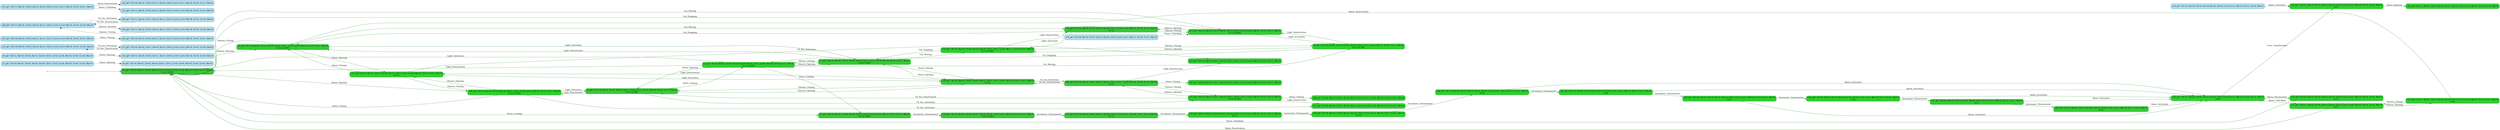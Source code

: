 digraph g {

	rankdir="LR"

	__invisible__[shape="point", color="forestgreen"]
	c0_q4[label="c0_q4 ≝ AC=0, Be=0, CS=0, De=0, Do=0, Gl=0, Li=0, Lo=0, Mv=0, Tr=0, Us=1, Wa=0\nV=13 (CXP)", shape="box", style="rounded, filled", color="forestgreen", fillcolor="limegreen", penwidth=3] // Initial
	c1_q4[label="c1_q4 ≝ AC=0, Be=0, CS=0, De=0, Do=0, Gl=1, Li=0, Lo=0, Mv=0, Tr=0, Us=1, Wa=0\nV=12 (CXP)", shape="box", style="rounded, filled", color="forestgreen", fillcolor="limegreen"]
	c2_q4[label="c2_q4 ≝ AC=0, Be=0, CS=0, De=0, Do=0, Gl=1, Li=1, Lo=0, Mv=0, Tr=0, Us=1, Wa=0\nV=12 (CXP)", shape="box", style="rounded, filled", color="forestgreen", fillcolor="limegreen"]
	c3_q4[label="c3_q4 ≝ AC=0, Be=0, CS=0, De=0, Do=0, Gl=0, Li=1, Lo=0, Mv=0, Tr=0, Us=1, Wa=0\nV=13 (CXP)", shape="box", style="rounded, filled", color="forestgreen", fillcolor="limegreen"]
	c4_q0[label="c4_q0 ≝ AC=0, Be=0, CS=0, De=0, Do=0, Gl=0, Li=1, Lo=0, Mv=1, Tr=0, Us=1, Wa=0\nV=13 (CXP)", shape="box", style="rounded, filled", color="forestgreen", fillcolor="limegreen"]
	c18_q0[label="c18_q0 ≝ AC=0, Be=0, CS=0, De=0, Do=0, Gl=1, Li=1, Lo=0, Mv=1, Tr=0, Us=1, Wa=0\nV=12 (CXP)", shape="box", style="rounded, filled", color="forestgreen", fillcolor="limegreen"]
	c34_q0[label="c34_q0 ≝ AC=0, Be=0, CS=0, De=0, Do=0, Gl=1, Li=0, Lo=0, Mv=1, Tr=0, Us=1, Wa=0\nV=12", shape="box", style="rounded, filled", color="forestgreen", fillcolor="limegreen"]
	c15_q0[label="c15_q0 ≝ AC=0, Be=0, CS=0, De=0, Do=0, Gl=0, Li=0, Lo=0, Mv=1, Tr=0, Us=1, Wa=0\nV=13 (CXP)", shape="box", style="rounded, filled", color="forestgreen", fillcolor="limegreen"]
	c5_q0[label="c5_q0 ≝ AC=0, Be=0, CS=0, De=0, Do=0, Gl=0, Li=0, Lo=1, Mv=0, Tr=1, Us=1, Wa=0\nV=14 (CXP)", shape="box", style="rounded, filled", color="forestgreen", fillcolor="limegreen"]
	c19_q0[label="c19_q0 ≝ AC=0, Be=0, CS=0, De=1, Do=0, Gl=0, Li=0, Lo=1, Mv=0, Tr=1, Us=1, Wa=0\nV=13 (CXP)", shape="box", style="rounded, filled", color="forestgreen", fillcolor="limegreen"]
	c37_q0[label="c37_q0 ≝ AC=0, Be=0, CS=0, De=2, Do=0, Gl=0, Li=0, Lo=1, Mv=0, Tr=1, Us=1, Wa=0\nV=12", shape="box", style="rounded, filled", color="forestgreen", fillcolor="limegreen"]
	c38_q0[label="c38_q0 ≝ AC=0, Be=0, CS=0, De=3, Do=0, Gl=0, Li=0, Lo=1, Mv=0, Tr=1, Us=1, Wa=0\nV=11", shape="box", style="rounded, filled", color="forestgreen", fillcolor="limegreen"]
	c39_q0[label="c39_q0 ≝ AC=0, Be=0, CS=0, De=4, Do=0, Gl=0, Li=0, Lo=1, Mv=0, Tr=1, Us=1, Wa=0\nV=10", shape="box", style="rounded, filled", color="forestgreen", fillcolor="limegreen"]
	c40_q0[label="c40_q0 ≝ AC=0, Be=0, CS=0, De=5, Do=0, Gl=0, Li=0, Lo=1, Mv=0, Tr=1, Us=1, Wa=0\nV=9", shape="box", style="rounded, filled", color="forestgreen", fillcolor="limegreen"]
	c41_q0[label="c41_q0 ≝ AC=0, Be=0, CS=0, De=6, Do=0, Gl=0, Li=0, Lo=1, Mv=0, Tr=1, Us=1, Wa=0\nV=8", shape="box", style="rounded, filled", color="forestgreen", fillcolor="limegreen"]
	c43_q0[label="c43_q0 ≝ AC=0, Be=0, CS=0, De=7, Do=0, Gl=0, Li=0, Lo=1, Mv=0, Tr=1, Us=1, Wa=0\nV=7", shape="box", style="rounded, filled", color="forestgreen", fillcolor="limegreen"]
	c44_q0[label="c44_q0 ≝ AC=0, Be=0, CS=0, De=8, Do=0, Gl=0, Li=0, Lo=1, Mv=0, Tr=1, Us=1, Wa=0\nV=6", shape="box", style="rounded, filled", color="forestgreen", fillcolor="limegreen"]
	c21_q0[label="c21_q0 ≝ AC=0, Be=0, CS=0, De=9, Do=0, Gl=0, Li=0, Lo=1, Mv=0, Tr=1, Us=1, Wa=0\nV=5", shape="box", style="rounded, filled", color="forestgreen", fillcolor="limegreen"]
	c22_q2[label="c22_q2 ≝ AC=1, Be=0, CS=0, De=0, Do=0, Gl=0, Li=0, Lo=1, Mv=0, Tr=0, Us=1, Wa=0\nV=8", shape="box", style="rounded, filled", color="forestgreen", fillcolor="limegreen"]
	c24_q4[label="c24_q4 ≝ AC=1, Be=0, CS=0, De=0, Do=0, Gl=0, Li=0, Lo=1, Mv=0, Tr=0, Us=0, Wa=0\nV=7", shape="box", style="rounded, filled", color="forestgreen", fillcolor="limegreen"]
	c42_q8[label="c42_q8 ≝ AC=1, Be=0, CS=0, De=0, Do=1, Gl=0, Li=0, Lo=1, Mv=0, Tr=0, Us=0, Wa=0", shape="box", style="rounded, filled", color="forestgreen", fillcolor="limegreen"]
	c27_q0[label="c27_q0 ≝ AC=0, Be=0, CS=0, De=0, Do=0, Gl=0, Li=0, Lo=1, Mv=0, Tr=0, Us=1, Wa=0\nV=7", shape="box", style="rounded, filled", color="forestgreen", fillcolor="limegreen"]
	c17_q0[label="c17_q0 ≝ AC=1, Be=0, CS=0, De=0, Do=0, Gl=0, Li=0, Lo=0, Mv=0, Tr=0, Us=1, Wa=0\nV=7", shape="box", style="rounded, filled", color="forestgreen", fillcolor="limegreen"]
	c16_q0[label="c16_q0 ≝ AC=1, Be=0, CS=0, De=0, Do=0, Gl=1, Li=0, Lo=0, Mv=0, Tr=0, Us=1, Wa=0\nV=6", shape="box", style="rounded, filled", color="forestgreen", fillcolor="limegreen"]
	c45_q0[label="c45_q0 ≝ AC=0, Be=0, CS=0, De=10, Do=0, Gl=0, Li=0, Lo=1, Mv=0, Tr=1, Us=1, Wa=0\nV=4", shape="box", style="rounded, filled", color="forestgreen", fillcolor="limegreen"]
	c6_q0[label="c6_q0 ≝ AC=0, Be=0, CS=0, De=0, Do=1, Gl=0, Li=1, Lo=0, Mv=0, Tr=0, Us=1, Wa=0\nV=13 (CXP)", shape="box", style="rounded, filled", color="forestgreen", fillcolor="limegreen"]
	c11_q0[label="c11_q0 ≝ AC=0, Be=0, CS=1, De=0, Do=1, Gl=0, Li=1, Lo=0, Mv=0, Tr=0, Us=1, Wa=0\nV=13 (CXP)", shape="box", style="rounded, filled", color="forestgreen", fillcolor="limegreen"]
	c46_q0[label="c46_q0 ≝ AC=0, Be=0, CS=1, De=0, Do=1, Gl=1, Li=1, Lo=0, Mv=0, Tr=0, Us=1, Wa=0\nV=12", shape="box", style="rounded, filled", color="forestgreen", fillcolor="limegreen"]
	c36_q0[label="c36_q0 ≝ AC=0, Be=0, CS=0, De=0, Do=1, Gl=1, Li=1, Lo=0, Mv=0, Tr=0, Us=1, Wa=0\nV=12", shape="box", style="rounded, filled", color="forestgreen", fillcolor="limegreen"]
	c35_q0[label="c35_q0 ≝ AC=0, Be=0, CS=0, De=0, Do=1, Gl=1, Li=0, Lo=0, Mv=0, Tr=0, Us=1, Wa=0\nV=12", shape="box", style="rounded, filled", color="forestgreen", fillcolor="limegreen"]
	c49_q0[label="c49_q0 ≝ AC=0, Be=0, CS=1, De=0, Do=1, Gl=1, Li=0, Lo=0, Mv=0, Tr=0, Us=1, Wa=0", shape="box", style="rounded, filled", color="forestgreen", fillcolor="limegreen"]
	c20_q0[label="c20_q0 ≝ AC=0, Be=0, CS=0, De=0, Do=1, Gl=0, Li=0, Lo=0, Mv=0, Tr=0, Us=1, Wa=0\nV=13 (CXP)", shape="box", style="rounded, filled", color="forestgreen", fillcolor="limegreen"]
	c47_q0[label="c47_q0 ≝ AC=0, Be=0, CS=1, De=0, Do=1, Gl=0, Li=0, Lo=0, Mv=0, Tr=0, Us=1, Wa=0", shape="box", style="rounded, filled", color="forestgreen", fillcolor="limegreen"]
	c50_q4[label="c50_q4 ≝ AC=0, Be=0, CS=1, De=0, Do=0, Gl=1, Li=1, Lo=0, Mv=0, Tr=0, Us=1, Wa=0", shape="box", style="rounded, filled", color="forestgreen", fillcolor="limegreen"]
	c48_q4[label="c48_q4 ≝ AC=0, Be=0, CS=1, De=0, Do=0, Gl=0, Li=1, Lo=0, Mv=0, Tr=0, Us=1, Wa=0", shape="box", style="rounded, filled", color="forestgreen", fillcolor="limegreen"]
	c7_q4[label="c7_q4 ≝ AC=0, Be=0, CS=0, De=0, Do=0, Gl=1, Li=0, Lo=0, Mv=0, Tr=0, Us=0, Wa=0", shape="box", style="rounded, filled", color="deepskyblue4", fillcolor="lightblue2"]
	c8_q0[label="c8_q0 ≝ AC=0, Be=0, CS=0, De=0, Do=1, Gl=1, Li=0, Lo=0, Mv=0, Tr=0, Us=0, Wa=0", shape="box", style="rounded, filled", color="deepskyblue4", fillcolor="lightblue2"]
	c9_q4[label="c9_q4 ≝ AC=1, Be=0, CS=0, De=1, Do=0, Gl=0, Li=0, Lo=0, Mv=0, Tr=0, Us=0, Wa=0", shape="box", style="rounded, filled", color="deepskyblue4", fillcolor="lightblue2"]
	c10_q8[label="c10_q8 ≝ AC=1, Be=0, CS=0, De=1, Do=1, Gl=0, Li=0, Lo=0, Mv=0, Tr=0, Us=0, Wa=0", shape="box", style="rounded, filled", color="deepskyblue4", fillcolor="lightblue2"]
	c12_q0[label="c12_q0 ≝ AC=0, Be=0, CS=0, De=0, Do=1, Gl=0, Li=0, Lo=0, Mv=0, Tr=0, Us=0, Wa=0", shape="box", style="rounded, filled", color="deepskyblue4", fillcolor="lightblue2"]
	c13_q0[label="c13_q0 ≝ AC=0, Be=0, CS=1, De=0, Do=1, Gl=0, Li=0, Lo=0, Mv=0, Tr=0, Us=0, Wa=0", shape="box", style="rounded, filled", color="deepskyblue4", fillcolor="lightblue2"]
	c14_q0[label="c14_q0 ≝ AC=0, Be=0, CS=0, De=0, Do=0, Gl=0, Li=0, Lo=1, Mv=1, Tr=0, Us=1, Wa=0", shape="box", style="rounded, filled", color="deepskyblue4", fillcolor="lightblue2"]
	c23_q0[label="c23_q0 ≝ AC=0, Be=0, CS=0, De=9, Do=0, Gl=0, Li=0, Lo=1, Mv=0, Tr=1, Us=0, Wa=0", shape="box", style="rounded, filled", color="deepskyblue4", fillcolor="lightblue2"]
	c25_q0[label="c25_q0 ≝ AC=0, Be=0, CS=0, De=1, Do=1, Gl=1, Li=0, Lo=0, Mv=0, Tr=0, Us=1, Wa=0", shape="box", style="rounded, filled", color="deepskyblue4", fillcolor="lightblue2"]
	c26_q4[label="c26_q4 ≝ AC=0, Be=0, CS=0, De=1, Do=0, Gl=1, Li=0, Lo=0, Mv=0, Tr=0, Us=1, Wa=0", shape="box", style="rounded, filled", color="deepskyblue4", fillcolor="lightblue2"]
	c28_q8[label="c28_q8 ≝ AC=1, Be=0, CS=0, De=0, Do=1, Gl=0, Li=0, Lo=0, Mv=0, Tr=0, Us=0, Wa=0", shape="box", style="rounded, filled", color="deepskyblue4", fillcolor="lightblue2"]
	c29_q8[label="c29_q8 ≝ AC=1, Be=0, CS=1, De=0, Do=1, Gl=0, Li=0, Lo=0, Mv=0, Tr=0, Us=0, Wa=0", shape="box", style="rounded, filled", color="deepskyblue4", fillcolor="lightblue2"]
	c30_q8[label="c30_q8 ≝ AC=1, Be=0, CS=0, De=0, Do=1, Gl=1, Li=0, Lo=0, Mv=0, Tr=0, Us=0, Wa=0", shape="box", style="rounded, filled", color="deepskyblue4", fillcolor="lightblue2"]
	c31_q2[label="c31_q2 ≝ AC=1, Be=0, CS=0, De=1, Do=0, Gl=0, Li=0, Lo=1, Mv=0, Tr=0, Us=1, Wa=0", shape="box", style="rounded, filled", color="deepskyblue4", fillcolor="lightblue2"]
	c32_q0[label="c32_q0 ≝ AC=0, Be=0, CS=0, De=1, Do=0, Gl=0, Li=0, Lo=1, Mv=0, Tr=0, Us=1, Wa=0", shape="box", style="rounded, filled", color="deepskyblue4", fillcolor="lightblue2"]
	c33_q0[label="c33_q0 ≝ AC=1, Be=0, CS=0, De=1, Do=0, Gl=0, Li=0, Lo=0, Mv=0, Tr=0, Us=1, Wa=0", shape="box", style="rounded, filled", color="deepskyblue4", fillcolor="lightblue2"]

	__invisible__ -> c0_q4[color="forestgreen"]
	c0_q4 -> c1_q4[label="Glasses_Opening", color="forestgreen"]
	c1_q4 -> c0_q4[label="Glasses_Closing", color="forestgreen"]
	c1_q4 -> c2_q4[label="Light_Activation", color="forestgreen"]
	c2_q4 -> c1_q4[label="Light_Deactivation", color="forestgreen"]
	c2_q4 -> c3_q4[label="Glasses_Closing", color="forestgreen"]
	c3_q4 -> c0_q4[label="Light_Deactivation", color="forestgreen"]
	c3_q4 -> c4_q0[label="Car_Moving", color="forestgreen"]
	c4_q0 -> c18_q0[label="Glasses_Opening", color="forestgreen"]
	c18_q0 -> c2_q4[label="Car_Stopping", color="forestgreen"]
	c18_q0 -> c4_q0[label="Glasses_Closing", color="forestgreen"]
	c18_q0 -> c34_q0[label="Light_Deactivation", color="forestgreen"]
	c34_q0 -> c15_q0[label="Glasses_Closing", color="forestgreen"]
	c15_q0 -> c0_q4[label="Car_Stopping", color="forestgreen"]
	c15_q0 -> c34_q0[label="Glasses_Opening", color="forestgreen"]
	c15_q0 -> c4_q0[label="Light_Activation", color="forestgreen"]
	c34_q0 -> c18_q0[label="Light_Activation", color="forestgreen"]
	c34_q0 -> c1_q4[label="Car_Stopping", color="forestgreen"]
	c4_q0 -> c15_q0[label="Light_Deactivation", color="forestgreen"]
	c4_q0 -> c3_q4[label="Car_Stopping", color="forestgreen"]
	c3_q4 -> c5_q0[label="Doors_Locking", color="forestgreen"]
	c5_q0 -> c19_q0[label="Increment_Chronometer", color="forestgreen"]
	c19_q0 -> c37_q0[label="Increment_Chronometer", color="forestgreen"]
	c37_q0 -> c38_q0[label="Increment_Chronometer", color="forestgreen"]
	c38_q0 -> c39_q0[label="Increment_Chronometer", color="forestgreen"]
	c39_q0 -> c40_q0[label="Increment_Chronometer", color="forestgreen"]
	c40_q0 -> c41_q0[label="Increment_Chronometer", color="forestgreen"]
	c41_q0 -> c43_q0[label="Increment_Chronometer", color="forestgreen"]
	c43_q0 -> c44_q0[label="Increment_Chronometer", color="forestgreen"]
	c44_q0 -> c21_q0[label="Increment_Chronometer", color="forestgreen"]
	c21_q0 -> c22_q2[label="Alarm_Activation", color="forestgreen"]
	c22_q2 -> c24_q4[label="User_Unauthorized", color="forestgreen"]
	c24_q4 -> c42_q8[label="Doors_Opening", color="forestgreen"]
	c22_q2 -> c27_q0[label="Alarm_Deactivation", color="forestgreen"]
	c27_q0 -> c0_q4[label="Doors_Unlocking", color="forestgreen"]
	c22_q2 -> c17_q0[label="Doors_Unlocking", color="forestgreen"]
	c17_q0 -> c16_q0[label="Glasses_Opening", color="forestgreen"]
	c16_q0 -> c17_q0[label="Glasses_Closing", color="forestgreen"]
	c16_q0 -> c1_q4[label="Alarm_Deactivation", color="forestgreen"]
	c17_q0 -> c0_q4[label="Alarm_Deactivation", color="forestgreen"]
	c21_q0 -> c45_q0[label="Increment_Chronometer", color="forestgreen"]
	c45_q0 -> c22_q2[label="Alarm_Activation", color="forestgreen"]
	c44_q0 -> c22_q2[label="Alarm_Activation", color="forestgreen"]
	c43_q0 -> c22_q2[label="Alarm_Activation", color="forestgreen"]
	c41_q0 -> c22_q2[label="Alarm_Activation", color="forestgreen"]
	c40_q0 -> c22_q2[label="Alarm_Activation", color="forestgreen"]
	c3_q4 -> c6_q0[label="Doors_Opening", color="forestgreen"]
	c6_q0 -> c11_q0[label="Ch_Sec_Activation", color="forestgreen"]
	c11_q0 -> c6_q0[label="Ch_Sec_Deactivation", color="forestgreen"]
	c11_q0 -> c46_q0[label="Glasses_Opening", color="forestgreen"]
	c46_q0 -> c36_q0[label="Ch_Sec_Deactivation", color="forestgreen"]
	c36_q0 -> c46_q0[label="Ch_Sec_Activation", color="forestgreen"]
	c36_q0 -> c6_q0[label="Glasses_Closing", color="forestgreen"]
	c36_q0 -> c35_q0[label="Light_Deactivation", color="forestgreen"]
	c35_q0 -> c49_q0[label="Ch_Sec_Activation", color="forestgreen"]
	c35_q0 -> c20_q0[label="Glasses_Closing", color="forestgreen"]
	c20_q0 -> c6_q0[label="Light_Activation", color="forestgreen"]
	c20_q0 -> c0_q4[label="Doors_Closing", color="forestgreen"]
	c20_q0 -> c47_q0[label="Ch_Sec_Activation", color="forestgreen"]
	c20_q0 -> c35_q0[label="Glasses_Opening", color="forestgreen"]
	c35_q0 -> c36_q0[label="Light_Activation", color="forestgreen"]
	c35_q0 -> c1_q4[label="Doors_Closing", color="forestgreen"]
	c36_q0 -> c2_q4[label="Doors_Closing", color="forestgreen"]
	c46_q0 -> c11_q0[label="Glasses_Closing", color="forestgreen"]
	c46_q0 -> c49_q0[label="Light_Deactivation", color="forestgreen"]
	c46_q0 -> c50_q4[label="Doors_Closing", color="forestgreen"]
	c11_q0 -> c47_q0[label="Light_Deactivation", color="forestgreen"]
	c11_q0 -> c48_q4[label="Doors_Closing", color="forestgreen"]
	c6_q0 -> c20_q0[label="Light_Deactivation", color="forestgreen"]
	c6_q0 -> c36_q0[label="Glasses_Opening", color="forestgreen"]
	c6_q0 -> c3_q4[label="Doors_Closing", color="forestgreen"]
	c3_q4 -> c2_q4[label="Glasses_Opening", color="forestgreen"]
	c2_q4 -> c18_q0[label="Car_Moving", color="forestgreen"]
	c2_q4 -> c36_q0[label="Doors_Opening", color="forestgreen"]
	c1_q4 -> c34_q0[label="Car_Moving", color="forestgreen"]
	c1_q4 -> c35_q0[label="Doors_Opening", color="forestgreen"]
	c0_q4 -> c3_q4[label="Light_Activation", color="forestgreen"]
	c0_q4 -> c5_q0[label="Doors_Locking", color="forestgreen"]
	c0_q4 -> c15_q0[label="Car_Moving", color="forestgreen"]
	c0_q4 -> c20_q0[label="Doors_Opening", color="forestgreen"]
	c7_q4 -> c8_q0[label="Doors_Opening", color="black", style="dashed"]
	c9_q4 -> c10_q8[label="Doors_Opening", color="black", style="dashed"]
	c12_q0 -> c13_q0[label="Ch_Sec_Activation", color="black", style="dashed"]
	c13_q0 -> c12_q0[label="Ch_Sec_Deactivation", color="black", style="dashed"]
	c14_q0 -> c15_q0[label="Doors_Unlocking", color="black", style="dashed"]
	c23_q0 -> c24_q4[label="Alarm_Activation", color="black", style="dashed"]
	c25_q0 -> c26_q4[label="Doors_Closing", color="black", style="dashed"]
	c28_q8 -> c29_q8[label="Ch_Sec_Activation", color="black", style="dashed"]
	c29_q8 -> c28_q8[label="Ch_Sec_Deactivation", color="black", style="dashed"]
	c30_q8 -> c28_q8[label="Glasses_Closing", color="black", style="dashed"]
	c28_q8 -> c30_q8[label="Glasses_Opening", color="black", style="dashed"]
	c31_q2 -> c32_q0[label="Alarm_Deactivation", color="black", style="dashed"]
	c31_q2 -> c33_q0[label="Doors_Unlocking", color="black", style="dashed"]

}
